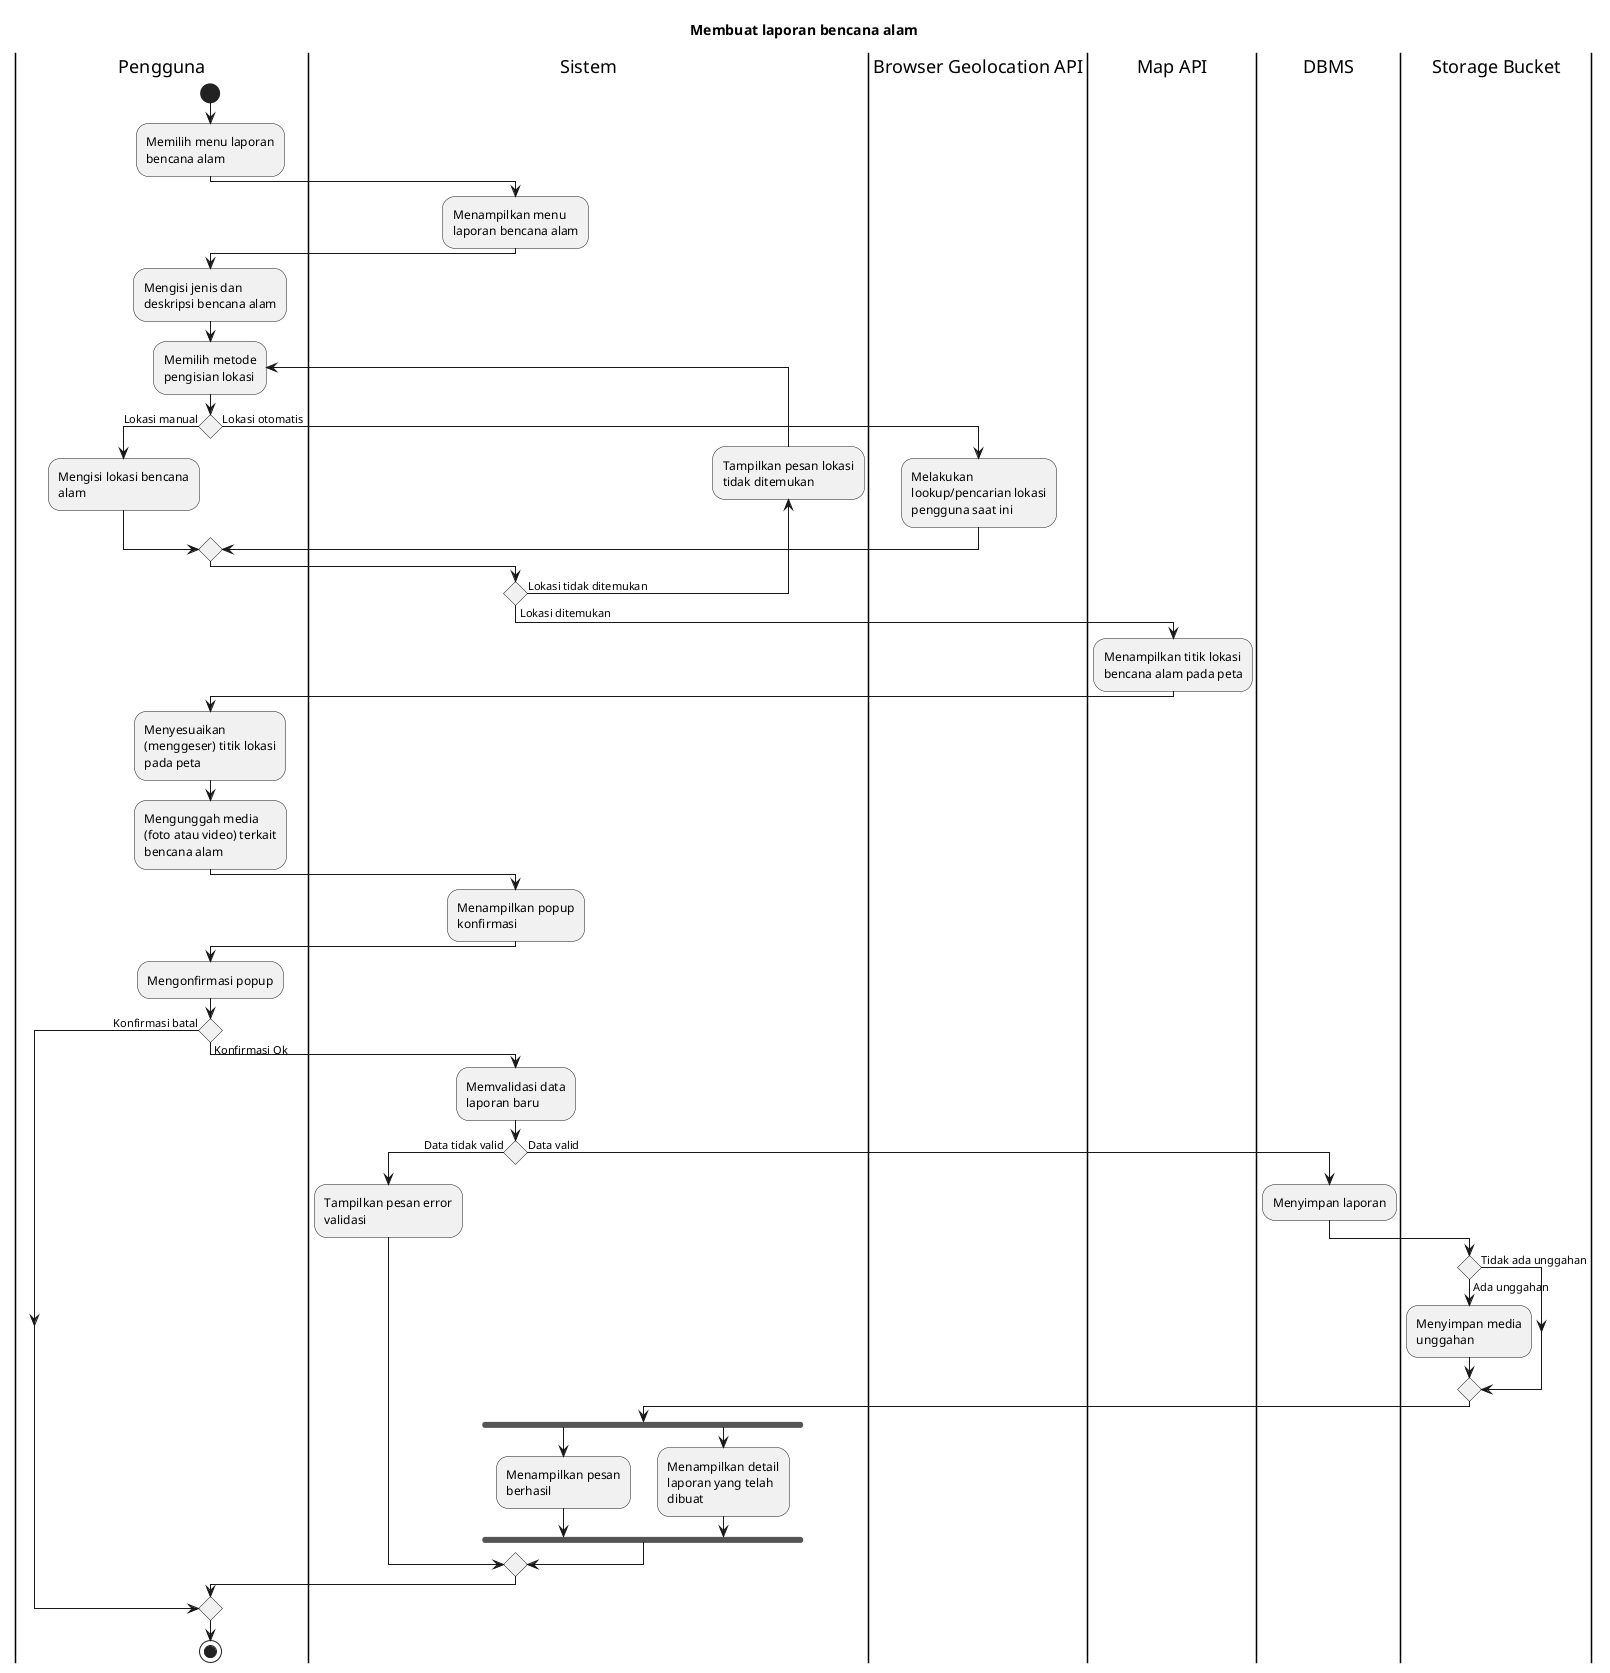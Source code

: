 @startuml UC-MAP-017 - Membuat laporan bencana alam
skinparam wrapWidth 140

title Membuat laporan bencana alam
 
|Pengguna|
start
:Memilih menu laporan bencana alam;

|Sistem|
:Menampilkan menu laporan bencana alam;

|Pengguna|
:Mengisi jenis dan deskripsi bencana alam;

repeat :Memilih metode pengisian lokasi;
  if () then (Lokasi manual)
    |Pengguna|
    :Mengisi lokasi bencana alam;
  
  else (Lokasi otomatis)
    |Browser Geolocation API|
    :Melakukan lookup/pencarian lokasi pengguna saat ini;
  endif

  |Sistem|
backward :Tampilkan pesan lokasi tidak ditemukan;
repeat while () is (Lokasi tidak ditemukan) not (Lokasi ditemukan)

|Map API|
:Menampilkan titik lokasi bencana alam pada peta;

|Pengguna|
:Menyesuaikan (menggeser) titik lokasi pada peta;
:Mengunggah media (foto atau video) terkait bencana alam;

|Sistem|
:Menampilkan popup konfirmasi;

|Pengguna|
:Mengonfirmasi popup;

if () then (Konfirmasi batal)
else (Konfirmasi Ok)
  |Sistem|
  :Memvalidasi data laporan baru;

  if () then (Data tidak valid)
    |Sistem|
    :Tampilkan pesan error validasi;
  else (Data valid)
    |DBMS|
    :Menyimpan laporan;

    |Storage Bucket|
    if () then (Tidak ada unggahan)
    else (Ada unggahan)
      :Menyimpan media unggahan;
    endif

    |Sistem|
    fork
      :Menampilkan pesan berhasil;
    fork again
      :Menampilkan detail laporan yang telah dibuat;
    endfork
  endif
endif

|Pengguna|
stop

@enduml